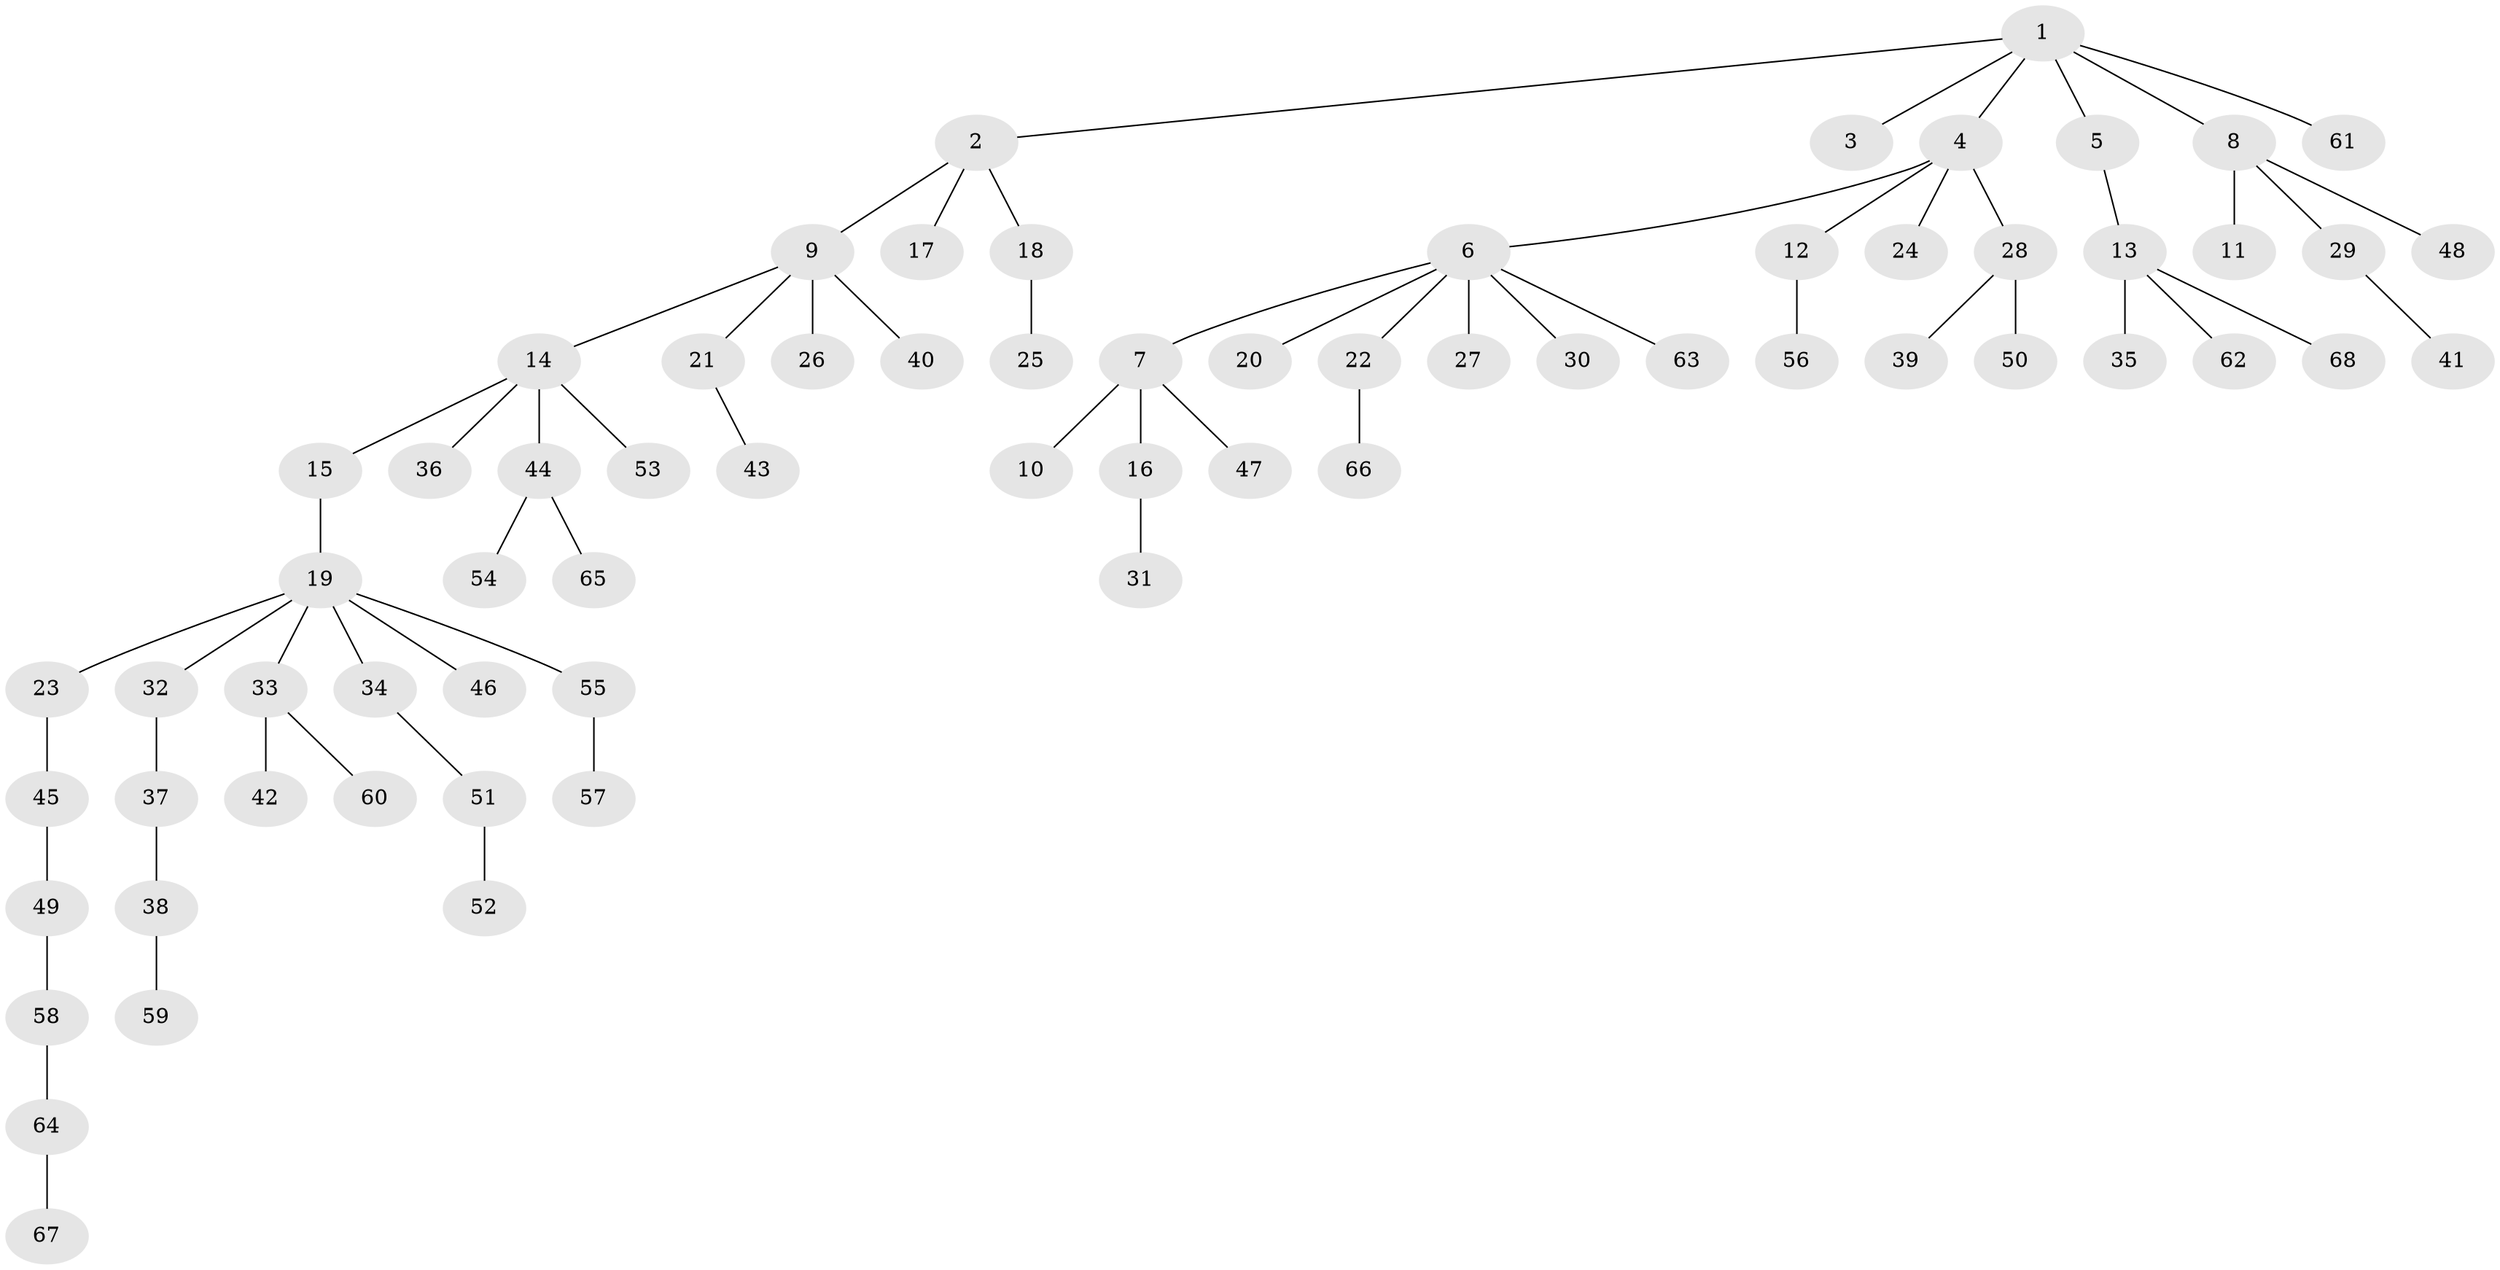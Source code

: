 // Generated by graph-tools (version 1.1) at 2025/53/03/09/25 04:53:05]
// undirected, 68 vertices, 67 edges
graph export_dot {
graph [start="1"]
  node [color=gray90,style=filled];
  1;
  2;
  3;
  4;
  5;
  6;
  7;
  8;
  9;
  10;
  11;
  12;
  13;
  14;
  15;
  16;
  17;
  18;
  19;
  20;
  21;
  22;
  23;
  24;
  25;
  26;
  27;
  28;
  29;
  30;
  31;
  32;
  33;
  34;
  35;
  36;
  37;
  38;
  39;
  40;
  41;
  42;
  43;
  44;
  45;
  46;
  47;
  48;
  49;
  50;
  51;
  52;
  53;
  54;
  55;
  56;
  57;
  58;
  59;
  60;
  61;
  62;
  63;
  64;
  65;
  66;
  67;
  68;
  1 -- 2;
  1 -- 3;
  1 -- 4;
  1 -- 5;
  1 -- 8;
  1 -- 61;
  2 -- 9;
  2 -- 17;
  2 -- 18;
  4 -- 6;
  4 -- 12;
  4 -- 24;
  4 -- 28;
  5 -- 13;
  6 -- 7;
  6 -- 20;
  6 -- 22;
  6 -- 27;
  6 -- 30;
  6 -- 63;
  7 -- 10;
  7 -- 16;
  7 -- 47;
  8 -- 11;
  8 -- 29;
  8 -- 48;
  9 -- 14;
  9 -- 21;
  9 -- 26;
  9 -- 40;
  12 -- 56;
  13 -- 35;
  13 -- 62;
  13 -- 68;
  14 -- 15;
  14 -- 36;
  14 -- 44;
  14 -- 53;
  15 -- 19;
  16 -- 31;
  18 -- 25;
  19 -- 23;
  19 -- 32;
  19 -- 33;
  19 -- 34;
  19 -- 46;
  19 -- 55;
  21 -- 43;
  22 -- 66;
  23 -- 45;
  28 -- 39;
  28 -- 50;
  29 -- 41;
  32 -- 37;
  33 -- 42;
  33 -- 60;
  34 -- 51;
  37 -- 38;
  38 -- 59;
  44 -- 54;
  44 -- 65;
  45 -- 49;
  49 -- 58;
  51 -- 52;
  55 -- 57;
  58 -- 64;
  64 -- 67;
}
